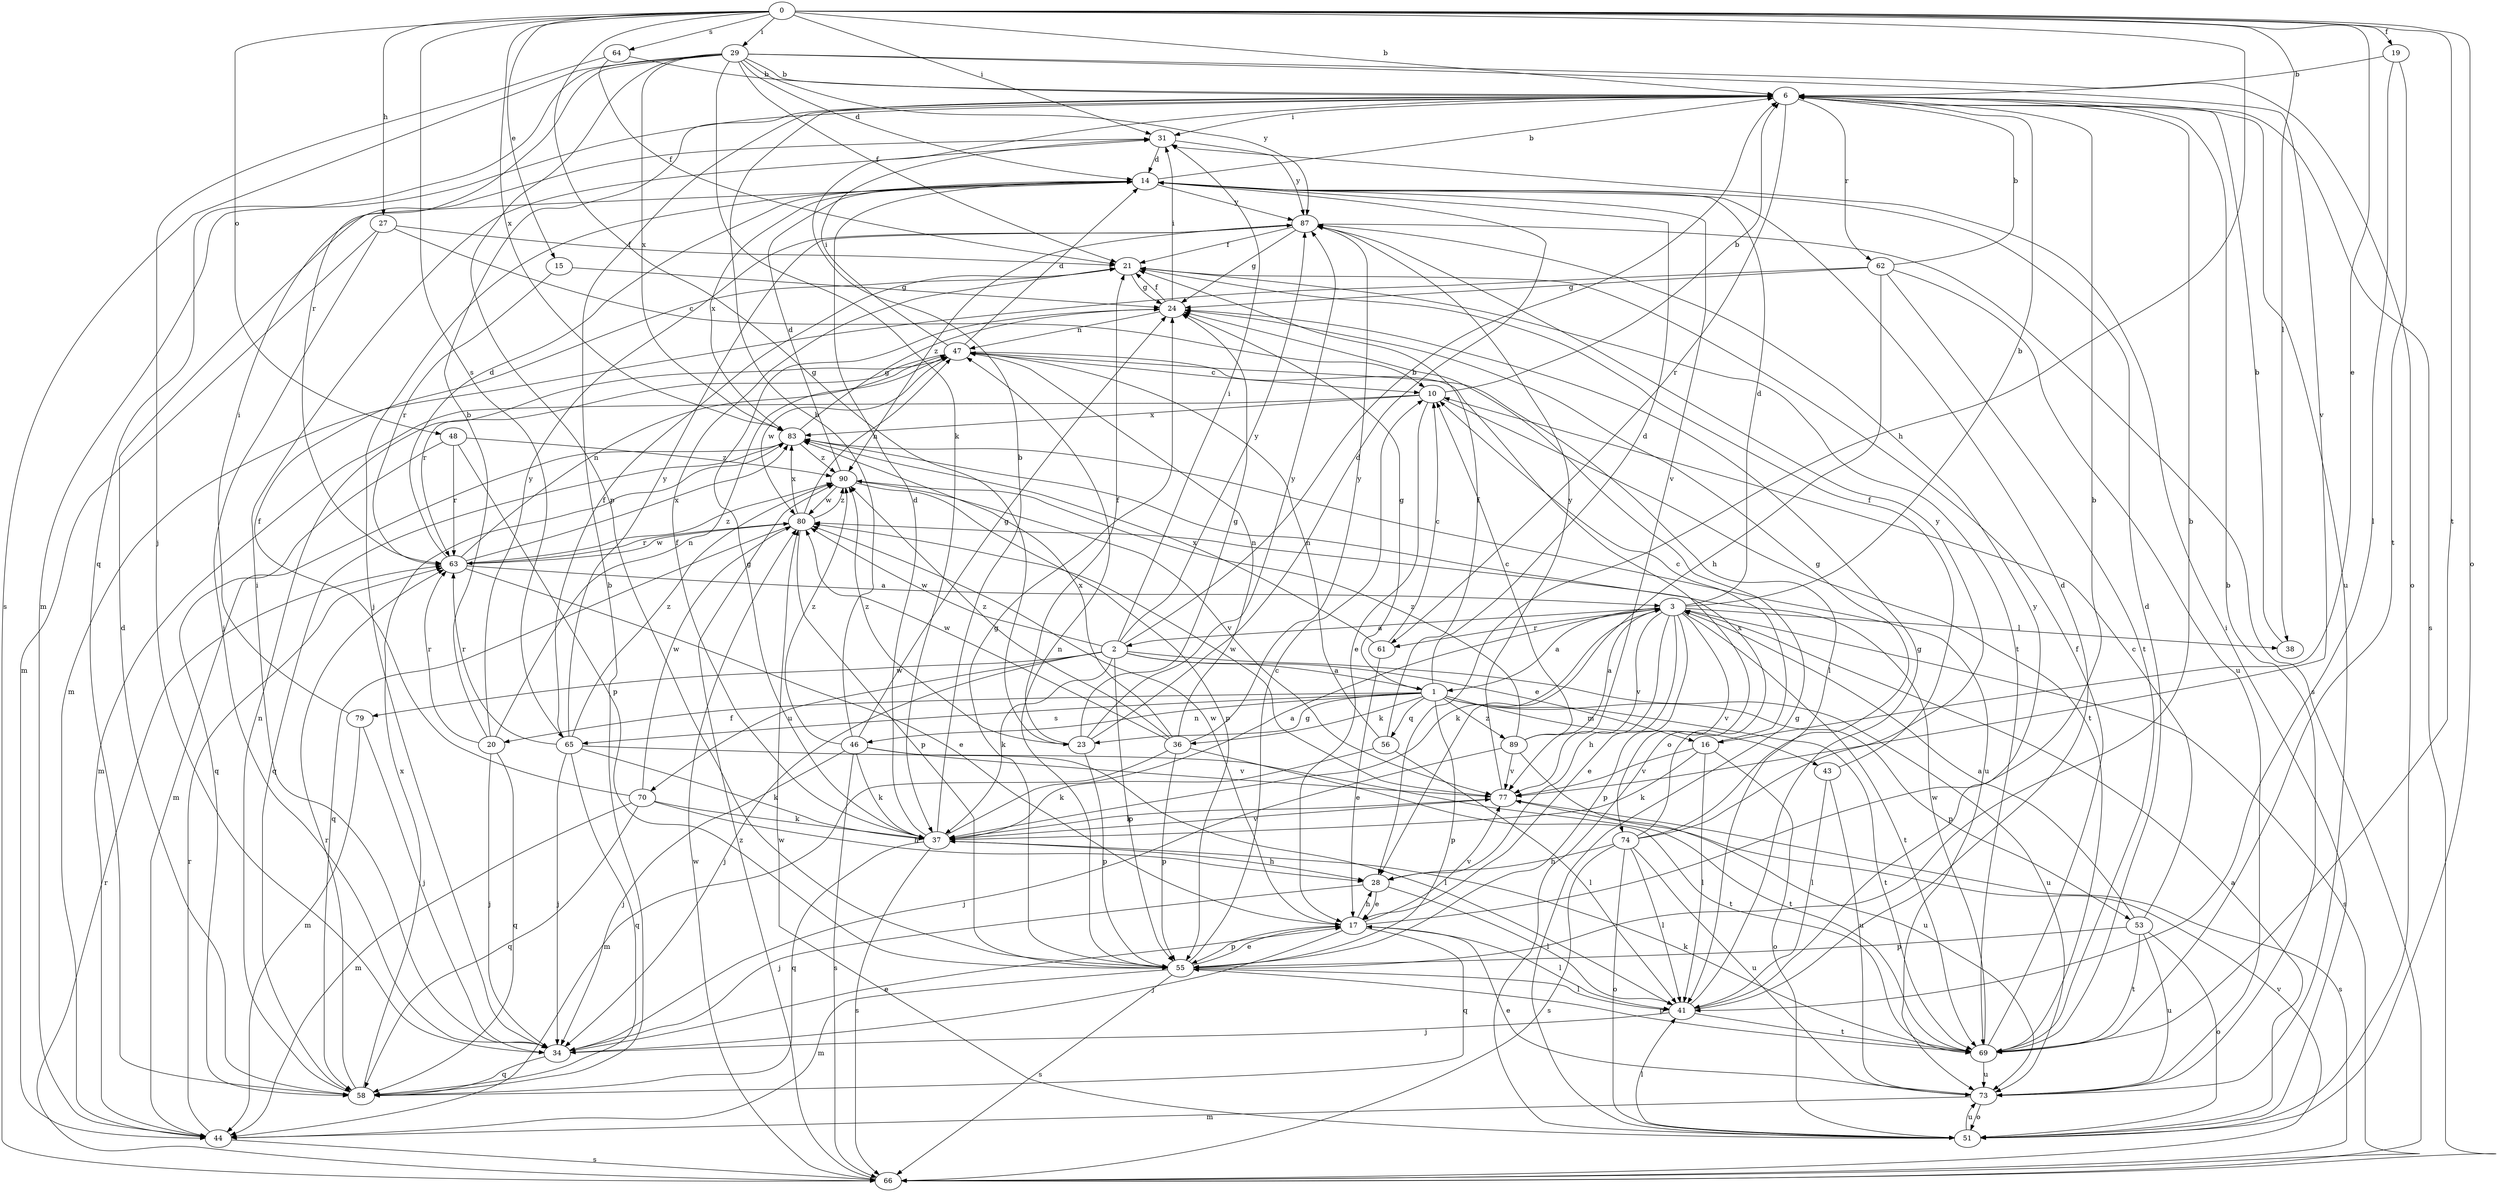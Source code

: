 strict digraph  {
0;
1;
2;
3;
6;
10;
14;
15;
16;
17;
19;
20;
21;
23;
24;
27;
28;
29;
31;
34;
36;
37;
38;
41;
43;
44;
46;
47;
48;
51;
53;
55;
56;
58;
61;
62;
63;
64;
65;
66;
69;
70;
73;
74;
77;
79;
80;
83;
87;
89;
90;
0 -> 6  [label=b];
0 -> 15  [label=e];
0 -> 16  [label=e];
0 -> 19  [label=f];
0 -> 23  [label=g];
0 -> 27  [label=h];
0 -> 28  [label=h];
0 -> 29  [label=i];
0 -> 31  [label=i];
0 -> 38  [label=l];
0 -> 48  [label=o];
0 -> 51  [label=o];
0 -> 64  [label=s];
0 -> 65  [label=s];
0 -> 69  [label=t];
0 -> 83  [label=x];
1 -> 14  [label=d];
1 -> 20  [label=f];
1 -> 23  [label=g];
1 -> 24  [label=g];
1 -> 36  [label=k];
1 -> 43  [label=m];
1 -> 46  [label=n];
1 -> 53  [label=p];
1 -> 55  [label=p];
1 -> 56  [label=q];
1 -> 65  [label=s];
1 -> 69  [label=t];
1 -> 89  [label=z];
2 -> 1  [label=a];
2 -> 6  [label=b];
2 -> 16  [label=e];
2 -> 31  [label=i];
2 -> 34  [label=j];
2 -> 37  [label=k];
2 -> 55  [label=p];
2 -> 70  [label=u];
2 -> 73  [label=u];
2 -> 79  [label=w];
2 -> 80  [label=w];
2 -> 87  [label=y];
3 -> 1  [label=a];
3 -> 2  [label=a];
3 -> 6  [label=b];
3 -> 14  [label=d];
3 -> 17  [label=e];
3 -> 28  [label=h];
3 -> 37  [label=k];
3 -> 38  [label=l];
3 -> 55  [label=p];
3 -> 61  [label=r];
3 -> 66  [label=s];
3 -> 69  [label=t];
3 -> 74  [label=v];
3 -> 77  [label=v];
6 -> 31  [label=i];
6 -> 44  [label=m];
6 -> 61  [label=r];
6 -> 62  [label=r];
6 -> 66  [label=s];
6 -> 73  [label=u];
10 -> 6  [label=b];
10 -> 17  [label=e];
10 -> 44  [label=m];
10 -> 69  [label=t];
10 -> 83  [label=x];
14 -> 6  [label=b];
14 -> 34  [label=j];
14 -> 77  [label=v];
14 -> 83  [label=x];
14 -> 87  [label=y];
15 -> 24  [label=g];
15 -> 63  [label=r];
16 -> 10  [label=c];
16 -> 37  [label=k];
16 -> 41  [label=l];
16 -> 51  [label=o];
16 -> 77  [label=v];
17 -> 6  [label=b];
17 -> 28  [label=h];
17 -> 34  [label=j];
17 -> 41  [label=l];
17 -> 55  [label=p];
17 -> 58  [label=q];
17 -> 77  [label=v];
17 -> 80  [label=w];
19 -> 6  [label=b];
19 -> 41  [label=l];
19 -> 69  [label=t];
20 -> 6  [label=b];
20 -> 34  [label=j];
20 -> 47  [label=n];
20 -> 58  [label=q];
20 -> 63  [label=r];
20 -> 87  [label=y];
21 -> 24  [label=g];
21 -> 69  [label=t];
23 -> 14  [label=d];
23 -> 21  [label=f];
23 -> 24  [label=g];
23 -> 55  [label=p];
23 -> 87  [label=y];
23 -> 90  [label=z];
24 -> 21  [label=f];
24 -> 31  [label=i];
24 -> 47  [label=n];
27 -> 10  [label=c];
27 -> 21  [label=f];
27 -> 34  [label=j];
27 -> 44  [label=m];
28 -> 17  [label=e];
28 -> 34  [label=j];
28 -> 41  [label=l];
29 -> 6  [label=b];
29 -> 14  [label=d];
29 -> 21  [label=f];
29 -> 37  [label=k];
29 -> 51  [label=o];
29 -> 55  [label=p];
29 -> 58  [label=q];
29 -> 63  [label=r];
29 -> 66  [label=s];
29 -> 77  [label=v];
29 -> 83  [label=x];
29 -> 87  [label=y];
31 -> 14  [label=d];
31 -> 87  [label=y];
34 -> 17  [label=e];
34 -> 31  [label=i];
34 -> 58  [label=q];
36 -> 44  [label=m];
36 -> 47  [label=n];
36 -> 55  [label=p];
36 -> 69  [label=t];
36 -> 80  [label=w];
36 -> 83  [label=x];
36 -> 87  [label=y];
36 -> 90  [label=z];
37 -> 3  [label=a];
37 -> 6  [label=b];
37 -> 14  [label=d];
37 -> 21  [label=f];
37 -> 24  [label=g];
37 -> 28  [label=h];
37 -> 58  [label=q];
37 -> 66  [label=s];
37 -> 77  [label=v];
38 -> 6  [label=b];
41 -> 14  [label=d];
41 -> 24  [label=g];
41 -> 34  [label=j];
41 -> 69  [label=t];
41 -> 87  [label=y];
43 -> 21  [label=f];
43 -> 41  [label=l];
43 -> 73  [label=u];
44 -> 63  [label=r];
44 -> 66  [label=s];
46 -> 6  [label=b];
46 -> 24  [label=g];
46 -> 34  [label=j];
46 -> 37  [label=k];
46 -> 41  [label=l];
46 -> 66  [label=s];
46 -> 77  [label=v];
46 -> 90  [label=z];
47 -> 10  [label=c];
47 -> 14  [label=d];
47 -> 31  [label=i];
47 -> 41  [label=l];
47 -> 51  [label=o];
47 -> 63  [label=r];
47 -> 80  [label=w];
48 -> 55  [label=p];
48 -> 58  [label=q];
48 -> 63  [label=r];
48 -> 90  [label=z];
51 -> 3  [label=a];
51 -> 24  [label=g];
51 -> 31  [label=i];
51 -> 41  [label=l];
51 -> 73  [label=u];
51 -> 80  [label=w];
53 -> 3  [label=a];
53 -> 10  [label=c];
53 -> 51  [label=o];
53 -> 55  [label=p];
53 -> 69  [label=t];
53 -> 73  [label=u];
55 -> 6  [label=b];
55 -> 10  [label=c];
55 -> 17  [label=e];
55 -> 24  [label=g];
55 -> 41  [label=l];
55 -> 44  [label=m];
55 -> 47  [label=n];
55 -> 66  [label=s];
56 -> 21  [label=f];
56 -> 37  [label=k];
56 -> 41  [label=l];
56 -> 47  [label=n];
58 -> 6  [label=b];
58 -> 14  [label=d];
58 -> 47  [label=n];
58 -> 63  [label=r];
58 -> 83  [label=x];
61 -> 10  [label=c];
61 -> 17  [label=e];
61 -> 83  [label=x];
62 -> 6  [label=b];
62 -> 24  [label=g];
62 -> 28  [label=h];
62 -> 44  [label=m];
62 -> 69  [label=t];
62 -> 73  [label=u];
63 -> 3  [label=a];
63 -> 14  [label=d];
63 -> 17  [label=e];
63 -> 47  [label=n];
63 -> 80  [label=w];
63 -> 83  [label=x];
63 -> 90  [label=z];
64 -> 6  [label=b];
64 -> 21  [label=f];
64 -> 34  [label=j];
65 -> 21  [label=f];
65 -> 34  [label=j];
65 -> 37  [label=k];
65 -> 58  [label=q];
65 -> 63  [label=r];
65 -> 69  [label=t];
65 -> 87  [label=y];
65 -> 90  [label=z];
66 -> 63  [label=r];
66 -> 77  [label=v];
66 -> 80  [label=w];
66 -> 90  [label=z];
69 -> 14  [label=d];
69 -> 21  [label=f];
69 -> 37  [label=k];
69 -> 55  [label=p];
69 -> 73  [label=u];
69 -> 80  [label=w];
70 -> 21  [label=f];
70 -> 28  [label=h];
70 -> 37  [label=k];
70 -> 44  [label=m];
70 -> 58  [label=q];
70 -> 80  [label=w];
73 -> 6  [label=b];
73 -> 17  [label=e];
73 -> 44  [label=m];
73 -> 51  [label=o];
74 -> 24  [label=g];
74 -> 28  [label=h];
74 -> 41  [label=l];
74 -> 51  [label=o];
74 -> 66  [label=s];
74 -> 73  [label=u];
74 -> 83  [label=x];
74 -> 87  [label=y];
77 -> 37  [label=k];
77 -> 66  [label=s];
77 -> 80  [label=w];
77 -> 87  [label=y];
79 -> 31  [label=i];
79 -> 34  [label=j];
79 -> 44  [label=m];
80 -> 47  [label=n];
80 -> 55  [label=p];
80 -> 58  [label=q];
80 -> 63  [label=r];
80 -> 83  [label=x];
80 -> 90  [label=z];
83 -> 24  [label=g];
83 -> 44  [label=m];
83 -> 58  [label=q];
83 -> 73  [label=u];
83 -> 90  [label=z];
87 -> 21  [label=f];
87 -> 24  [label=g];
87 -> 66  [label=s];
87 -> 90  [label=z];
89 -> 3  [label=a];
89 -> 10  [label=c];
89 -> 34  [label=j];
89 -> 73  [label=u];
89 -> 77  [label=v];
89 -> 90  [label=z];
90 -> 14  [label=d];
90 -> 55  [label=p];
90 -> 77  [label=v];
90 -> 80  [label=w];
}
